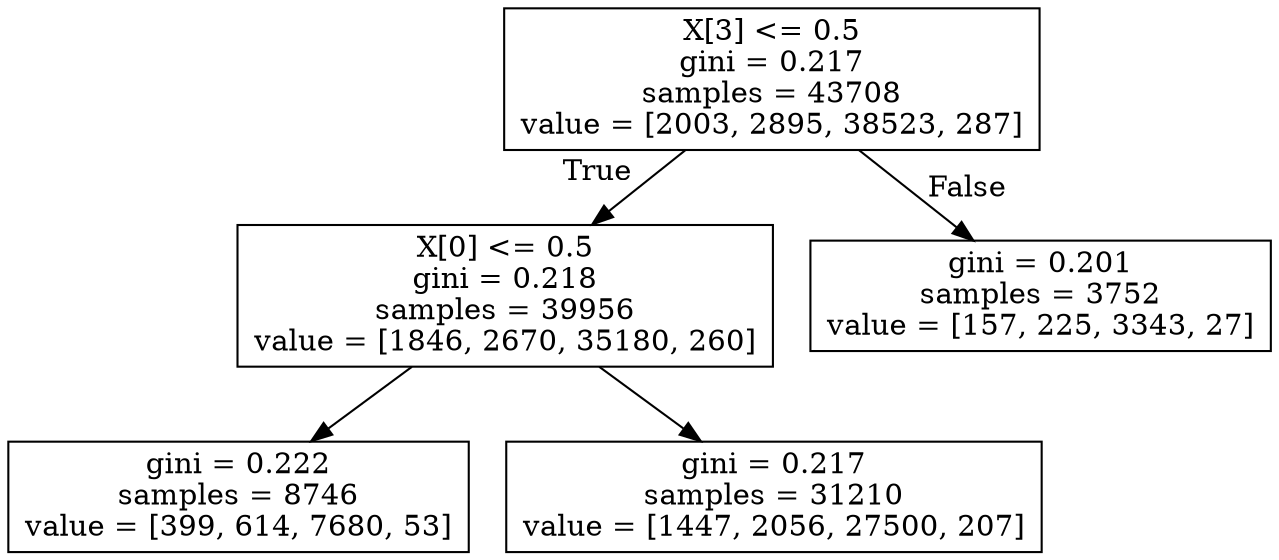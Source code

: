 digraph Tree {
node [shape=box] ;
0 [label="X[3] <= 0.5\ngini = 0.217\nsamples = 43708\nvalue = [2003, 2895, 38523, 287]"] ;
1 [label="X[0] <= 0.5\ngini = 0.218\nsamples = 39956\nvalue = [1846, 2670, 35180, 260]"] ;
0 -> 1 [labeldistance=2.5, labelangle=45, headlabel="True"] ;
2 [label="gini = 0.222\nsamples = 8746\nvalue = [399, 614, 7680, 53]"] ;
1 -> 2 ;
3 [label="gini = 0.217\nsamples = 31210\nvalue = [1447, 2056, 27500, 207]"] ;
1 -> 3 ;
4 [label="gini = 0.201\nsamples = 3752\nvalue = [157, 225, 3343, 27]"] ;
0 -> 4 [labeldistance=2.5, labelangle=-45, headlabel="False"] ;
}